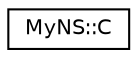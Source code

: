 digraph "Graphical Class Hierarchy"
{
  edge [fontname="Helvetica",fontsize="10",labelfontname="Helvetica",labelfontsize="10"];
  node [fontname="Helvetica",fontsize="10",shape=record];
  rankdir="LR";
  Node0 [label="MyNS::C",height=0.2,width=0.4,color="black", fillcolor="white", style="filled",URL="$struct_my_n_s_1_1_c.html"];
}
